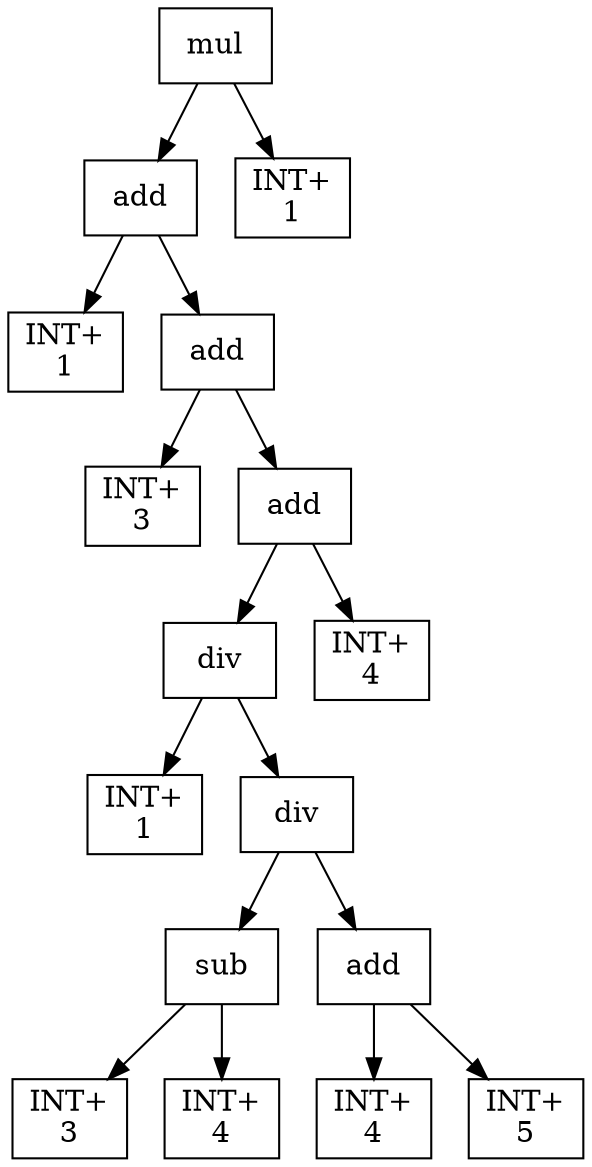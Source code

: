 digraph expr {
  node [shape=box];
  n1 [label="mul"];
  n2 [label="add"];
  n3 [label="INT+\n1"];
  n4 [label="add"];
  n5 [label="INT+\n3"];
  n6 [label="add"];
  n7 [label="div"];
  n8 [label="INT+\n1"];
  n9 [label="div"];
  n10 [label="sub"];
  n11 [label="INT+\n3"];
  n12 [label="INT+\n4"];
  n10 -> n11;
  n10 -> n12;
  n13 [label="add"];
  n14 [label="INT+\n4"];
  n15 [label="INT+\n5"];
  n13 -> n14;
  n13 -> n15;
  n9 -> n10;
  n9 -> n13;
  n7 -> n8;
  n7 -> n9;
  n16 [label="INT+\n4"];
  n6 -> n7;
  n6 -> n16;
  n4 -> n5;
  n4 -> n6;
  n2 -> n3;
  n2 -> n4;
  n17 [label="INT+\n1"];
  n1 -> n2;
  n1 -> n17;
}